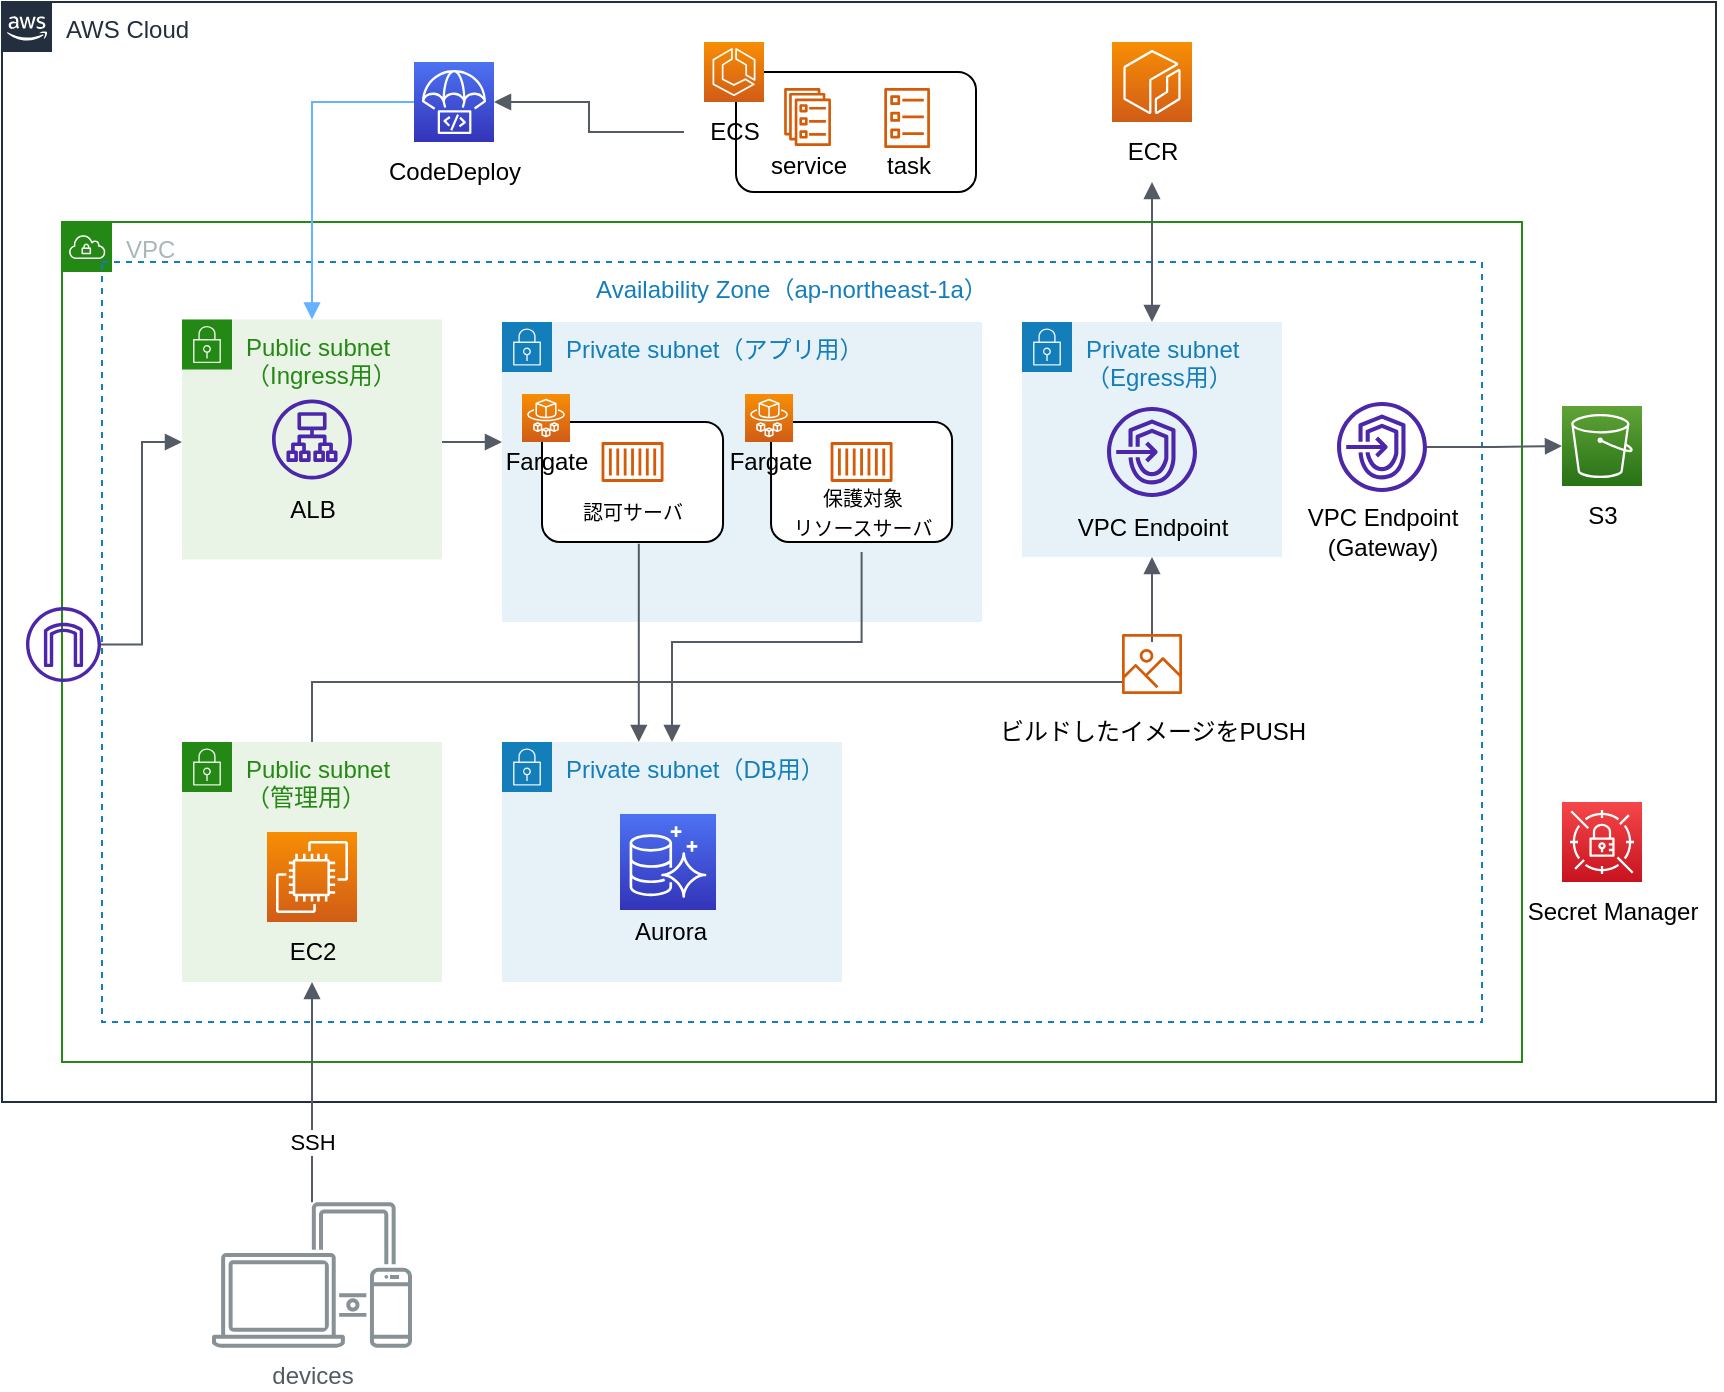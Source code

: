 <mxfile>
    <diagram id="xES6KAyJQH5zX-lHNNPi" name="ページ1">
        <mxGraphModel dx="1039" dy="680" grid="1" gridSize="10" guides="1" tooltips="1" connect="1" arrows="1" fold="1" page="1" pageScale="1" pageWidth="827" pageHeight="1169" math="0" shadow="0">
            <root>
                <mxCell id="0"/>
                <mxCell id="1" parent="0"/>
                <mxCell id="2" value="AWS Cloud" style="points=[[0,0],[0.25,0],[0.5,0],[0.75,0],[1,0],[1,0.25],[1,0.5],[1,0.75],[1,1],[0.75,1],[0.5,1],[0.25,1],[0,1],[0,0.75],[0,0.5],[0,0.25]];outlineConnect=0;gradientColor=none;html=1;whiteSpace=wrap;fontSize=12;fontStyle=0;container=1;pointerEvents=0;collapsible=0;recursiveResize=0;shape=mxgraph.aws4.group;grIcon=mxgraph.aws4.group_aws_cloud_alt;strokeColor=#232F3E;fillColor=none;verticalAlign=top;align=left;spacingLeft=30;fontColor=#232F3E;dashed=0;" vertex="1" parent="1">
                    <mxGeometry x="80" y="60" width="857" height="550" as="geometry"/>
                </mxCell>
                <mxCell id="67" value="" style="rounded=1;whiteSpace=wrap;html=1;" vertex="1" parent="2">
                    <mxGeometry x="367" y="35" width="120" height="60" as="geometry"/>
                </mxCell>
                <mxCell id="4" value="VPC" style="points=[[0,0],[0.25,0],[0.5,0],[0.75,0],[1,0],[1,0.25],[1,0.5],[1,0.75],[1,1],[0.75,1],[0.5,1],[0.25,1],[0,1],[0,0.75],[0,0.5],[0,0.25]];outlineConnect=0;gradientColor=none;html=1;whiteSpace=wrap;fontSize=12;fontStyle=0;container=1;pointerEvents=0;collapsible=0;recursiveResize=0;shape=mxgraph.aws4.group;grIcon=mxgraph.aws4.group_vpc;strokeColor=#248814;fillColor=none;verticalAlign=top;align=left;spacingLeft=30;fontColor=#AAB7B8;dashed=0;" vertex="1" parent="2">
                    <mxGeometry x="30" y="110" width="730" height="420" as="geometry"/>
                </mxCell>
                <mxCell id="5" value="Availability Zone（ap-northeast-1a）" style="fillColor=none;strokeColor=#147EBA;dashed=1;verticalAlign=top;fontStyle=0;fontColor=#147EBA;" vertex="1" parent="4">
                    <mxGeometry x="20" y="20" width="690" height="380" as="geometry"/>
                </mxCell>
                <mxCell id="7" value="Public subnet&lt;br&gt;（Ingress用）" style="points=[[0,0],[0.25,0],[0.5,0],[0.75,0],[1,0],[1,0.25],[1,0.5],[1,0.75],[1,1],[0.75,1],[0.5,1],[0.25,1],[0,1],[0,0.75],[0,0.5],[0,0.25]];outlineConnect=0;gradientColor=none;html=1;whiteSpace=wrap;fontSize=12;fontStyle=0;container=1;pointerEvents=0;collapsible=0;recursiveResize=0;shape=mxgraph.aws4.group;grIcon=mxgraph.aws4.group_security_group;grStroke=0;strokeColor=#248814;fillColor=#E9F3E6;verticalAlign=top;align=left;spacingLeft=30;fontColor=#248814;dashed=0;" vertex="1" parent="4">
                    <mxGeometry x="60" y="48.75" width="130" height="120" as="geometry"/>
                </mxCell>
                <mxCell id="56" value="" style="sketch=0;outlineConnect=0;fontColor=#232F3E;gradientColor=none;fillColor=#4D27AA;strokeColor=none;dashed=0;verticalLabelPosition=bottom;verticalAlign=top;align=center;html=1;fontSize=12;fontStyle=0;aspect=fixed;pointerEvents=1;shape=mxgraph.aws4.application_load_balancer;" vertex="1" parent="7">
                    <mxGeometry x="45" y="40" width="40" height="40" as="geometry"/>
                </mxCell>
                <mxCell id="57" value="ALB" style="text;html=1;align=center;verticalAlign=middle;resizable=0;points=[];autosize=1;strokeColor=none;fillColor=none;" vertex="1" parent="7">
                    <mxGeometry x="40" y="80" width="50" height="30" as="geometry"/>
                </mxCell>
                <mxCell id="8" value="Public subnet&lt;br&gt;（管理用）" style="points=[[0,0],[0.25,0],[0.5,0],[0.75,0],[1,0],[1,0.25],[1,0.5],[1,0.75],[1,1],[0.75,1],[0.5,1],[0.25,1],[0,1],[0,0.75],[0,0.5],[0,0.25]];outlineConnect=0;gradientColor=none;html=1;whiteSpace=wrap;fontSize=12;fontStyle=0;container=1;pointerEvents=0;collapsible=0;recursiveResize=0;shape=mxgraph.aws4.group;grIcon=mxgraph.aws4.group_security_group;grStroke=0;strokeColor=#248814;fillColor=#E9F3E6;verticalAlign=top;align=left;spacingLeft=30;fontColor=#248814;dashed=0;" vertex="1" parent="4">
                    <mxGeometry x="60" y="260" width="130" height="120" as="geometry"/>
                </mxCell>
                <mxCell id="36" value="" style="sketch=0;points=[[0,0,0],[0.25,0,0],[0.5,0,0],[0.75,0,0],[1,0,0],[0,1,0],[0.25,1,0],[0.5,1,0],[0.75,1,0],[1,1,0],[0,0.25,0],[0,0.5,0],[0,0.75,0],[1,0.25,0],[1,0.5,0],[1,0.75,0]];outlineConnect=0;fontColor=#232F3E;gradientColor=#F78E04;gradientDirection=north;fillColor=#D05C17;strokeColor=#ffffff;dashed=0;verticalLabelPosition=bottom;verticalAlign=top;align=center;html=1;fontSize=12;fontStyle=0;aspect=fixed;shape=mxgraph.aws4.resourceIcon;resIcon=mxgraph.aws4.ec2;" vertex="1" parent="8">
                    <mxGeometry x="42.5" y="45" width="45" height="45" as="geometry"/>
                </mxCell>
                <mxCell id="11" value="Private subnet（アプリ用）" style="points=[[0,0],[0.25,0],[0.5,0],[0.75,0],[1,0],[1,0.25],[1,0.5],[1,0.75],[1,1],[0.75,1],[0.5,1],[0.25,1],[0,1],[0,0.75],[0,0.5],[0,0.25]];outlineConnect=0;gradientColor=none;html=1;whiteSpace=wrap;fontSize=12;fontStyle=0;container=1;pointerEvents=0;collapsible=0;recursiveResize=0;shape=mxgraph.aws4.group;grIcon=mxgraph.aws4.group_security_group;grStroke=0;strokeColor=#147EBA;fillColor=#E6F2F8;verticalAlign=top;align=left;spacingLeft=30;fontColor=#147EBA;dashed=0;" vertex="1" parent="4">
                    <mxGeometry x="220" y="50" width="240" height="150" as="geometry"/>
                </mxCell>
                <mxCell id="77" value="" style="rounded=1;whiteSpace=wrap;html=1;" vertex="1" parent="11">
                    <mxGeometry x="20" y="50" width="90.52" height="60" as="geometry"/>
                </mxCell>
                <mxCell id="74" value="" style="sketch=0;outlineConnect=0;fontColor=#232F3E;gradientColor=none;fillColor=#D45B07;strokeColor=none;dashed=0;verticalLabelPosition=bottom;verticalAlign=top;align=center;html=1;fontSize=12;fontStyle=0;aspect=fixed;pointerEvents=1;shape=mxgraph.aws4.container_1;" vertex="1" parent="11">
                    <mxGeometry x="49.78" y="60" width="30.97" height="20" as="geometry"/>
                </mxCell>
                <mxCell id="79" value="&lt;font style=&quot;font-size: 10px;&quot;&gt;認可サーバ&lt;/font&gt;" style="text;html=1;align=center;verticalAlign=middle;resizable=0;points=[];autosize=1;strokeColor=none;fillColor=none;" vertex="1" parent="11">
                    <mxGeometry x="30.26" y="80" width="70" height="30" as="geometry"/>
                </mxCell>
                <mxCell id="80" value="" style="rounded=1;whiteSpace=wrap;html=1;" vertex="1" parent="11">
                    <mxGeometry x="134.52" y="50" width="90.52" height="60" as="geometry"/>
                </mxCell>
                <mxCell id="81" value="" style="sketch=0;outlineConnect=0;fontColor=#232F3E;gradientColor=none;fillColor=#D45B07;strokeColor=none;dashed=0;verticalLabelPosition=bottom;verticalAlign=top;align=center;html=1;fontSize=12;fontStyle=0;aspect=fixed;pointerEvents=1;shape=mxgraph.aws4.container_1;" vertex="1" parent="11">
                    <mxGeometry x="164.3" y="60" width="30.97" height="20" as="geometry"/>
                </mxCell>
                <mxCell id="82" value="&lt;font style=&quot;font-size: 10px;&quot;&gt;保護対象&lt;br&gt;リソースサーバ&lt;/font&gt;" style="text;html=1;align=center;verticalAlign=middle;resizable=0;points=[];autosize=1;strokeColor=none;fillColor=none;" vertex="1" parent="11">
                    <mxGeometry x="134.78" y="75" width="90" height="40" as="geometry"/>
                </mxCell>
                <mxCell id="83" value="" style="sketch=0;points=[[0,0,0],[0.25,0,0],[0.5,0,0],[0.75,0,0],[1,0,0],[0,1,0],[0.25,1,0],[0.5,1,0],[0.75,1,0],[1,1,0],[0,0.25,0],[0,0.5,0],[0,0.75,0],[1,0.25,0],[1,0.5,0],[1,0.75,0]];outlineConnect=0;fontColor=#232F3E;gradientColor=#F78E04;gradientDirection=north;fillColor=#D05C17;strokeColor=#ffffff;dashed=0;verticalLabelPosition=bottom;verticalAlign=top;align=center;html=1;fontSize=12;fontStyle=0;aspect=fixed;shape=mxgraph.aws4.resourceIcon;resIcon=mxgraph.aws4.fargate;" vertex="1" parent="11">
                    <mxGeometry x="121.52" y="36" width="24" height="24" as="geometry"/>
                </mxCell>
                <mxCell id="84" value="Fargate" style="text;html=1;align=center;verticalAlign=middle;resizable=0;points=[];autosize=1;strokeColor=none;fillColor=none;" vertex="1" parent="11">
                    <mxGeometry x="103.52" y="55" width="60" height="30" as="geometry"/>
                </mxCell>
                <mxCell id="12" value="Private subnet（DB用）" style="points=[[0,0],[0.25,0],[0.5,0],[0.75,0],[1,0],[1,0.25],[1,0.5],[1,0.75],[1,1],[0.75,1],[0.5,1],[0.25,1],[0,1],[0,0.75],[0,0.5],[0,0.25]];outlineConnect=0;gradientColor=none;html=1;whiteSpace=wrap;fontSize=12;fontStyle=0;container=1;pointerEvents=0;collapsible=0;recursiveResize=0;shape=mxgraph.aws4.group;grIcon=mxgraph.aws4.group_security_group;grStroke=0;strokeColor=#147EBA;fillColor=#E6F2F8;verticalAlign=top;align=left;spacingLeft=30;fontColor=#147EBA;dashed=0;" vertex="1" parent="4">
                    <mxGeometry x="220" y="260" width="170" height="120" as="geometry"/>
                </mxCell>
                <mxCell id="87" value="" style="sketch=0;points=[[0,0,0],[0.25,0,0],[0.5,0,0],[0.75,0,0],[1,0,0],[0,1,0],[0.25,1,0],[0.5,1,0],[0.75,1,0],[1,1,0],[0,0.25,0],[0,0.5,0],[0,0.75,0],[1,0.25,0],[1,0.5,0],[1,0.75,0]];outlineConnect=0;fontColor=#232F3E;gradientColor=#4D72F3;gradientDirection=north;fillColor=#3334B9;strokeColor=#ffffff;dashed=0;verticalLabelPosition=bottom;verticalAlign=top;align=center;html=1;fontSize=12;fontStyle=0;aspect=fixed;shape=mxgraph.aws4.resourceIcon;resIcon=mxgraph.aws4.aurora;" vertex="1" parent="12">
                    <mxGeometry x="59" y="36" width="48" height="48" as="geometry"/>
                </mxCell>
                <mxCell id="16" value="" style="sketch=0;outlineConnect=0;fontColor=#232F3E;gradientColor=none;fillColor=#4D27AA;strokeColor=none;dashed=0;verticalLabelPosition=bottom;verticalAlign=top;align=center;html=1;fontSize=12;fontStyle=0;aspect=fixed;pointerEvents=1;shape=mxgraph.aws4.internet_gateway;" vertex="1" parent="4">
                    <mxGeometry x="-18" y="192.5" width="37.5" height="37.5" as="geometry"/>
                </mxCell>
                <mxCell id="22" value="Private subnet&lt;br&gt;（Egress用）" style="points=[[0,0],[0.25,0],[0.5,0],[0.75,0],[1,0],[1,0.25],[1,0.5],[1,0.75],[1,1],[0.75,1],[0.5,1],[0.25,1],[0,1],[0,0.75],[0,0.5],[0,0.25]];outlineConnect=0;gradientColor=none;html=1;whiteSpace=wrap;fontSize=12;fontStyle=0;container=1;pointerEvents=0;collapsible=0;recursiveResize=0;shape=mxgraph.aws4.group;grIcon=mxgraph.aws4.group_security_group;grStroke=0;strokeColor=#147EBA;fillColor=#E6F2F8;verticalAlign=top;align=left;spacingLeft=30;fontColor=#147EBA;dashed=0;" vertex="1" parent="4">
                    <mxGeometry x="480" y="50" width="130" height="117.5" as="geometry"/>
                </mxCell>
                <mxCell id="37" value="" style="sketch=0;outlineConnect=0;fontColor=#232F3E;gradientColor=none;fillColor=#4D27AA;strokeColor=none;dashed=0;verticalLabelPosition=bottom;verticalAlign=top;align=center;html=1;fontSize=12;fontStyle=0;aspect=fixed;pointerEvents=1;shape=mxgraph.aws4.endpoints;" vertex="1" parent="22">
                    <mxGeometry x="42.5" y="42.5" width="45" height="45" as="geometry"/>
                </mxCell>
                <mxCell id="41" value="VPC Endpoint" style="text;html=1;align=center;verticalAlign=middle;resizable=0;points=[];autosize=1;strokeColor=none;fillColor=none;" vertex="1" parent="22">
                    <mxGeometry x="15" y="87.5" width="100" height="30" as="geometry"/>
                </mxCell>
                <mxCell id="38" value="" style="edgeStyle=orthogonalEdgeStyle;html=1;endArrow=block;elbow=vertical;startArrow=none;endFill=1;strokeColor=#545B64;rounded=0;exitX=0.5;exitY=0;exitDx=0;exitDy=0;" edge="1" parent="4" source="44" target="22">
                    <mxGeometry width="100" relative="1" as="geometry">
                        <mxPoint x="430" y="220" as="sourcePoint"/>
                        <mxPoint x="530" y="220" as="targetPoint"/>
                        <Array as="points">
                            <mxPoint x="545" y="210"/>
                            <mxPoint x="545" y="210"/>
                        </Array>
                    </mxGeometry>
                </mxCell>
                <mxCell id="43" value="ビルドしたイメージをPUSH" style="text;html=1;align=center;verticalAlign=middle;resizable=0;points=[];autosize=1;strokeColor=none;fillColor=none;" vertex="1" parent="4">
                    <mxGeometry x="455" y="240" width="180" height="30" as="geometry"/>
                </mxCell>
                <mxCell id="47" value="" style="edgeStyle=orthogonalEdgeStyle;html=1;endArrow=none;elbow=vertical;startArrow=none;endFill=1;strokeColor=#545B64;rounded=0;exitX=0.5;exitY=0;exitDx=0;exitDy=0;" edge="1" parent="4" source="8" target="44">
                    <mxGeometry width="100" relative="1" as="geometry">
                        <mxPoint x="225" y="430" as="sourcePoint"/>
                        <mxPoint x="655" y="337.5" as="targetPoint"/>
                        <Array as="points">
                            <mxPoint x="125" y="230"/>
                        </Array>
                    </mxGeometry>
                </mxCell>
                <mxCell id="44" value="" style="sketch=0;outlineConnect=0;fontColor=#232F3E;gradientColor=none;fillColor=#D45B07;strokeColor=none;dashed=0;verticalLabelPosition=bottom;verticalAlign=top;align=center;html=1;fontSize=12;fontStyle=0;aspect=fixed;pointerEvents=1;shape=mxgraph.aws4.container_registry_image;" vertex="1" parent="4">
                    <mxGeometry x="530" y="206" width="30" height="30" as="geometry"/>
                </mxCell>
                <mxCell id="59" value="" style="edgeStyle=orthogonalEdgeStyle;html=1;endArrow=block;elbow=vertical;startArrow=none;endFill=1;strokeColor=#545B64;rounded=0;" edge="1" parent="4" source="16" target="7">
                    <mxGeometry width="100" relative="1" as="geometry">
                        <mxPoint x="410" y="120" as="sourcePoint"/>
                        <mxPoint x="510" y="120" as="targetPoint"/>
                        <Array as="points">
                            <mxPoint x="40" y="211"/>
                            <mxPoint x="40" y="110"/>
                        </Array>
                    </mxGeometry>
                </mxCell>
                <mxCell id="75" value="" style="sketch=0;points=[[0,0,0],[0.25,0,0],[0.5,0,0],[0.75,0,0],[1,0,0],[0,1,0],[0.25,1,0],[0.5,1,0],[0.75,1,0],[1,1,0],[0,0.25,0],[0,0.5,0],[0,0.75,0],[1,0.25,0],[1,0.5,0],[1,0.75,0]];outlineConnect=0;fontColor=#232F3E;gradientColor=#F78E04;gradientDirection=north;fillColor=#D05C17;strokeColor=#ffffff;dashed=0;verticalLabelPosition=bottom;verticalAlign=top;align=center;html=1;fontSize=12;fontStyle=0;aspect=fixed;shape=mxgraph.aws4.resourceIcon;resIcon=mxgraph.aws4.fargate;" vertex="1" parent="4">
                    <mxGeometry x="230" y="86" width="24" height="24" as="geometry"/>
                </mxCell>
                <mxCell id="76" value="Fargate" style="text;html=1;align=center;verticalAlign=middle;resizable=0;points=[];autosize=1;strokeColor=none;fillColor=none;" vertex="1" parent="4">
                    <mxGeometry x="212" y="105" width="60" height="30" as="geometry"/>
                </mxCell>
                <mxCell id="86" value="" style="edgeStyle=orthogonalEdgeStyle;html=1;endArrow=block;elbow=vertical;startArrow=none;endFill=1;strokeColor=#545B64;rounded=0;" edge="1" parent="4" source="7" target="11">
                    <mxGeometry width="100" relative="1" as="geometry">
                        <mxPoint x="29.5" y="221.3" as="sourcePoint"/>
                        <mxPoint x="70" y="120" as="targetPoint"/>
                        <Array as="points">
                            <mxPoint x="210" y="110"/>
                            <mxPoint x="210" y="110"/>
                        </Array>
                    </mxGeometry>
                </mxCell>
                <mxCell id="88" value="&lt;font style=&quot;font-size: 12px;&quot;&gt;Aurora&lt;/font&gt;" style="text;html=1;align=center;verticalAlign=middle;resizable=0;points=[];autosize=1;strokeColor=none;fillColor=none;fontSize=10;" vertex="1" parent="4">
                    <mxGeometry x="274" y="340" width="60" height="30" as="geometry"/>
                </mxCell>
                <mxCell id="89" value="" style="edgeStyle=orthogonalEdgeStyle;html=1;endArrow=block;elbow=vertical;startArrow=none;endFill=1;strokeColor=#545B64;rounded=0;exitX=0.545;exitY=1.03;exitDx=0;exitDy=0;exitPerimeter=0;" edge="1" parent="4" source="79" target="12">
                    <mxGeometry width="100" relative="1" as="geometry">
                        <mxPoint x="200" y="120" as="sourcePoint"/>
                        <mxPoint x="230" y="120" as="targetPoint"/>
                        <Array as="points">
                            <mxPoint x="288" y="220"/>
                            <mxPoint x="288" y="220"/>
                        </Array>
                    </mxGeometry>
                </mxCell>
                <mxCell id="90" value="" style="edgeStyle=orthogonalEdgeStyle;html=1;endArrow=block;elbow=vertical;startArrow=none;endFill=1;strokeColor=#545B64;rounded=0;entryX=0.5;entryY=0;entryDx=0;entryDy=0;" edge="1" parent="4" source="82" target="12">
                    <mxGeometry width="100" relative="1" as="geometry">
                        <mxPoint x="298.41" y="170.9" as="sourcePoint"/>
                        <mxPoint x="298.412" y="270" as="targetPoint"/>
                        <Array as="points">
                            <mxPoint x="400" y="210"/>
                            <mxPoint x="305" y="210"/>
                        </Array>
                    </mxGeometry>
                </mxCell>
                <mxCell id="91" value="" style="sketch=0;outlineConnect=0;fontColor=#232F3E;gradientColor=none;fillColor=#4D27AA;strokeColor=none;dashed=0;verticalLabelPosition=bottom;verticalAlign=top;align=center;html=1;fontSize=12;fontStyle=0;aspect=fixed;pointerEvents=1;shape=mxgraph.aws4.endpoints;" vertex="1" parent="4">
                    <mxGeometry x="637.5" y="90" width="45" height="45" as="geometry"/>
                </mxCell>
                <mxCell id="92" value="VPC Endpoint&lt;br&gt;(Gateway)" style="text;html=1;align=center;verticalAlign=middle;resizable=0;points=[];autosize=1;strokeColor=none;fillColor=none;" vertex="1" parent="4">
                    <mxGeometry x="610" y="135" width="100" height="40" as="geometry"/>
                </mxCell>
                <mxCell id="48" value="EC2" style="text;html=1;align=center;verticalAlign=middle;resizable=0;points=[];autosize=1;strokeColor=none;fillColor=none;" vertex="1" parent="4">
                    <mxGeometry x="100" y="350" width="50" height="30" as="geometry"/>
                </mxCell>
                <mxCell id="39" value="" style="sketch=0;points=[[0,0,0],[0.25,0,0],[0.5,0,0],[0.75,0,0],[1,0,0],[0,1,0],[0.25,1,0],[0.5,1,0],[0.75,1,0],[1,1,0],[0,0.25,0],[0,0.5,0],[0,0.75,0],[1,0.25,0],[1,0.5,0],[1,0.75,0]];outlineConnect=0;fontColor=#232F3E;gradientColor=#F78E04;gradientDirection=north;fillColor=#D05C17;strokeColor=#ffffff;dashed=0;verticalLabelPosition=bottom;verticalAlign=top;align=center;html=1;fontSize=12;fontStyle=0;aspect=fixed;shape=mxgraph.aws4.resourceIcon;resIcon=mxgraph.aws4.ecr;" vertex="1" parent="2">
                    <mxGeometry x="555" y="20" width="40" height="40" as="geometry"/>
                </mxCell>
                <mxCell id="40" value="ECR" style="text;html=1;align=center;verticalAlign=middle;resizable=0;points=[];autosize=1;strokeColor=none;fillColor=none;" vertex="1" parent="2">
                    <mxGeometry x="550" y="60" width="50" height="30" as="geometry"/>
                </mxCell>
                <mxCell id="42" value="" style="edgeStyle=orthogonalEdgeStyle;html=1;endArrow=block;elbow=vertical;startArrow=block;startFill=1;endFill=1;strokeColor=#545B64;rounded=0;" edge="1" parent="2" source="22" target="40">
                    <mxGeometry width="100" relative="1" as="geometry">
                        <mxPoint x="460" y="330" as="sourcePoint"/>
                        <mxPoint x="560" y="330" as="targetPoint"/>
                    </mxGeometry>
                </mxCell>
                <mxCell id="49" value="" style="sketch=0;points=[[0,0,0],[0.25,0,0],[0.5,0,0],[0.75,0,0],[1,0,0],[0,1,0],[0.25,1,0],[0.5,1,0],[0.75,1,0],[1,1,0],[0,0.25,0],[0,0.5,0],[0,0.75,0],[1,0.25,0],[1,0.5,0],[1,0.75,0]];outlineConnect=0;fontColor=#232F3E;gradientColor=#F78E04;gradientDirection=north;fillColor=#D05C17;strokeColor=#ffffff;dashed=0;verticalLabelPosition=bottom;verticalAlign=top;align=center;html=1;fontSize=12;fontStyle=0;aspect=fixed;shape=mxgraph.aws4.resourceIcon;resIcon=mxgraph.aws4.ecs;" vertex="1" parent="2">
                    <mxGeometry x="351" y="20" width="30" height="30" as="geometry"/>
                </mxCell>
                <mxCell id="52" value="ECS" style="text;html=1;align=center;verticalAlign=middle;resizable=0;points=[];autosize=1;strokeColor=none;fillColor=none;" vertex="1" parent="2">
                    <mxGeometry x="341" y="50" width="50" height="30" as="geometry"/>
                </mxCell>
                <mxCell id="53" value="" style="sketch=0;points=[[0,0,0],[0.25,0,0],[0.5,0,0],[0.75,0,0],[1,0,0],[0,1,0],[0.25,1,0],[0.5,1,0],[0.75,1,0],[1,1,0],[0,0.25,0],[0,0.5,0],[0,0.75,0],[1,0.25,0],[1,0.5,0],[1,0.75,0]];outlineConnect=0;fontColor=#232F3E;gradientColor=#4D72F3;gradientDirection=north;fillColor=#3334B9;strokeColor=#ffffff;dashed=0;verticalLabelPosition=bottom;verticalAlign=top;align=center;html=1;fontSize=12;fontStyle=0;aspect=fixed;shape=mxgraph.aws4.resourceIcon;resIcon=mxgraph.aws4.codedeploy;" vertex="1" parent="2">
                    <mxGeometry x="206" y="30" width="40" height="40" as="geometry"/>
                </mxCell>
                <mxCell id="55" value="CodeDeploy" style="text;html=1;align=center;verticalAlign=middle;resizable=0;points=[];autosize=1;strokeColor=none;fillColor=none;" vertex="1" parent="2">
                    <mxGeometry x="181" y="70" width="90" height="30" as="geometry"/>
                </mxCell>
                <mxCell id="60" value="" style="edgeStyle=orthogonalEdgeStyle;html=1;endArrow=block;elbow=vertical;startArrow=none;endFill=1;strokeColor=#66B2FF;rounded=0;exitX=0;exitY=0.5;exitDx=0;exitDy=0;exitPerimeter=0;fillColor=#B266FF;" edge="1" parent="2" source="53" target="7">
                    <mxGeometry width="100" relative="1" as="geometry">
                        <mxPoint x="59.5" y="331.267" as="sourcePoint"/>
                        <mxPoint x="100" y="230.067" as="targetPoint"/>
                        <Array as="points">
                            <mxPoint x="155" y="50"/>
                        </Array>
                    </mxGeometry>
                </mxCell>
                <mxCell id="65" value="" style="sketch=0;outlineConnect=0;fontColor=#232F3E;gradientColor=none;fillColor=#D45B07;strokeColor=none;dashed=0;verticalLabelPosition=bottom;verticalAlign=top;align=center;html=1;fontSize=12;fontStyle=0;aspect=fixed;pointerEvents=1;shape=mxgraph.aws4.ecs_service;" vertex="1" parent="2">
                    <mxGeometry x="391" y="43" width="23.56" height="29" as="geometry"/>
                </mxCell>
                <mxCell id="69" value="service" style="text;html=1;align=center;verticalAlign=middle;resizable=0;points=[];autosize=1;strokeColor=none;fillColor=none;" vertex="1" parent="2">
                    <mxGeometry x="372.78" y="67" width="60" height="30" as="geometry"/>
                </mxCell>
                <mxCell id="71" value="" style="sketch=0;outlineConnect=0;fontColor=#232F3E;gradientColor=none;fillColor=#D45B07;strokeColor=none;dashed=0;verticalLabelPosition=bottom;verticalAlign=top;align=center;html=1;fontSize=12;fontStyle=0;aspect=fixed;pointerEvents=1;shape=mxgraph.aws4.ecs_task;" vertex="1" parent="2">
                    <mxGeometry x="441" y="43" width="23.12" height="30" as="geometry"/>
                </mxCell>
                <mxCell id="72" value="task" style="text;html=1;align=center;verticalAlign=middle;resizable=0;points=[];autosize=1;strokeColor=none;fillColor=none;" vertex="1" parent="2">
                    <mxGeometry x="427.56" y="67" width="50" height="30" as="geometry"/>
                </mxCell>
                <mxCell id="73" value="" style="edgeStyle=orthogonalEdgeStyle;html=1;endArrow=none;elbow=vertical;startArrow=block;startFill=1;strokeColor=#545B64;rounded=0;fillColor=#B266FF;exitX=1;exitY=0.5;exitDx=0;exitDy=0;exitPerimeter=0;" edge="1" parent="2" source="53" target="52">
                    <mxGeometry width="100" relative="1" as="geometry">
                        <mxPoint x="261" y="170" as="sourcePoint"/>
                        <mxPoint x="361" y="170" as="targetPoint"/>
                    </mxGeometry>
                </mxCell>
                <mxCell id="93" value="" style="sketch=0;points=[[0,0,0],[0.25,0,0],[0.5,0,0],[0.75,0,0],[1,0,0],[0,1,0],[0.25,1,0],[0.5,1,0],[0.75,1,0],[1,1,0],[0,0.25,0],[0,0.5,0],[0,0.75,0],[1,0.25,0],[1,0.5,0],[1,0.75,0]];outlineConnect=0;fontColor=#232F3E;gradientColor=#60A337;gradientDirection=north;fillColor=#277116;strokeColor=#ffffff;dashed=0;verticalLabelPosition=bottom;verticalAlign=top;align=center;html=1;fontSize=12;fontStyle=0;aspect=fixed;shape=mxgraph.aws4.resourceIcon;resIcon=mxgraph.aws4.s3;" vertex="1" parent="2">
                    <mxGeometry x="780" y="202" width="40" height="40" as="geometry"/>
                </mxCell>
                <mxCell id="94" value="S3" style="text;html=1;align=center;verticalAlign=middle;resizable=0;points=[];autosize=1;strokeColor=none;fillColor=none;fontSize=12;" vertex="1" parent="2">
                    <mxGeometry x="780" y="242" width="40" height="30" as="geometry"/>
                </mxCell>
                <mxCell id="95" value="" style="edgeStyle=orthogonalEdgeStyle;html=1;endArrow=block;elbow=vertical;startArrow=none;endFill=1;strokeColor=#545B64;rounded=0;fontSize=12;fillColor=#B266FF;" edge="1" parent="2" source="91" target="93">
                    <mxGeometry width="100" relative="1" as="geometry">
                        <mxPoint x="440" y="312.5" as="sourcePoint"/>
                        <mxPoint x="540" y="312.5" as="targetPoint"/>
                    </mxGeometry>
                </mxCell>
                <mxCell id="97" value="" style="sketch=0;points=[[0,0,0],[0.25,0,0],[0.5,0,0],[0.75,0,0],[1,0,0],[0,1,0],[0.25,1,0],[0.5,1,0],[0.75,1,0],[1,1,0],[0,0.25,0],[0,0.5,0],[0,0.75,0],[1,0.25,0],[1,0.5,0],[1,0.75,0]];outlineConnect=0;fontColor=#232F3E;gradientColor=#F54749;gradientDirection=north;fillColor=#C7131F;strokeColor=#ffffff;dashed=0;verticalLabelPosition=bottom;verticalAlign=top;align=center;html=1;fontSize=12;fontStyle=0;aspect=fixed;shape=mxgraph.aws4.resourceIcon;resIcon=mxgraph.aws4.secrets_manager;" vertex="1" parent="2">
                    <mxGeometry x="780" y="400" width="40" height="40" as="geometry"/>
                </mxCell>
                <mxCell id="99" value="Secret Manager" style="text;html=1;align=center;verticalAlign=middle;resizable=0;points=[];autosize=1;strokeColor=none;fillColor=none;fontSize=12;" vertex="1" parent="2">
                    <mxGeometry x="750" y="440" width="110" height="30" as="geometry"/>
                </mxCell>
                <mxCell id="62" value="devices" style="sketch=0;outlineConnect=0;gradientColor=none;fontColor=#545B64;strokeColor=none;fillColor=#879196;dashed=0;verticalLabelPosition=bottom;verticalAlign=top;align=center;html=1;fontSize=12;fontStyle=0;aspect=fixed;shape=mxgraph.aws4.illustration_devices;pointerEvents=1" vertex="1" parent="1">
                    <mxGeometry x="185" y="660" width="100" height="73" as="geometry"/>
                </mxCell>
                <mxCell id="63" value="" style="edgeStyle=orthogonalEdgeStyle;html=1;endArrow=block;elbow=vertical;startArrow=none;endFill=1;strokeColor=#545B64;rounded=0;" edge="1" parent="1" source="62" target="8">
                    <mxGeometry width="100" relative="1" as="geometry">
                        <mxPoint x="139.5" y="391.267" as="sourcePoint"/>
                        <mxPoint x="180" y="290.067" as="targetPoint"/>
                        <Array as="points"/>
                    </mxGeometry>
                </mxCell>
                <mxCell id="64" value="SSH" style="edgeLabel;html=1;align=center;verticalAlign=middle;resizable=0;points=[];" vertex="1" connectable="0" parent="63">
                    <mxGeometry x="-0.267" y="2" relative="1" as="geometry">
                        <mxPoint x="2" y="10" as="offset"/>
                    </mxGeometry>
                </mxCell>
            </root>
        </mxGraphModel>
    </diagram>
</mxfile>